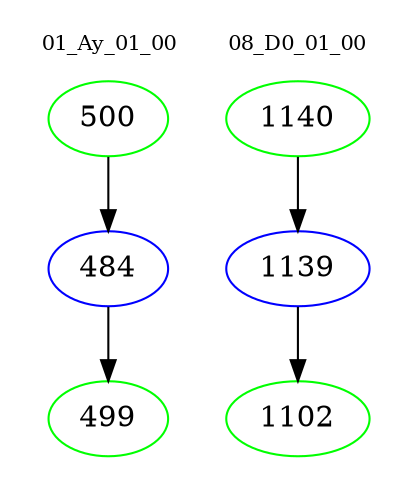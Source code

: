digraph{
subgraph cluster_0 {
color = white
label = "01_Ay_01_00";
fontsize=10;
T0_500 [label="500", color="green"]
T0_500 -> T0_484 [color="black"]
T0_484 [label="484", color="blue"]
T0_484 -> T0_499 [color="black"]
T0_499 [label="499", color="green"]
}
subgraph cluster_1 {
color = white
label = "08_D0_01_00";
fontsize=10;
T1_1140 [label="1140", color="green"]
T1_1140 -> T1_1139 [color="black"]
T1_1139 [label="1139", color="blue"]
T1_1139 -> T1_1102 [color="black"]
T1_1102 [label="1102", color="green"]
}
}
